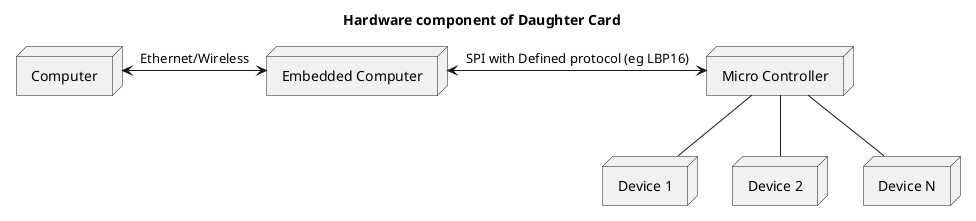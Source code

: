 @startuml
title "Hardware component of Daughter Card"

node "Computer" as Mon
node "Embedded Computer" as Hub
node "Micro Controller" as MCU
node "Device 1" as Dev1
node "Device 2" as Dev2
node "Device N" as DevN

Mon <-> Hub : Ethernet/Wireless
Hub <-> MCU : SPI with Defined protocol (eg LBP16)
MCU -d- Dev1
MCU -d- Dev2
MCU -d- DevN

@enduml